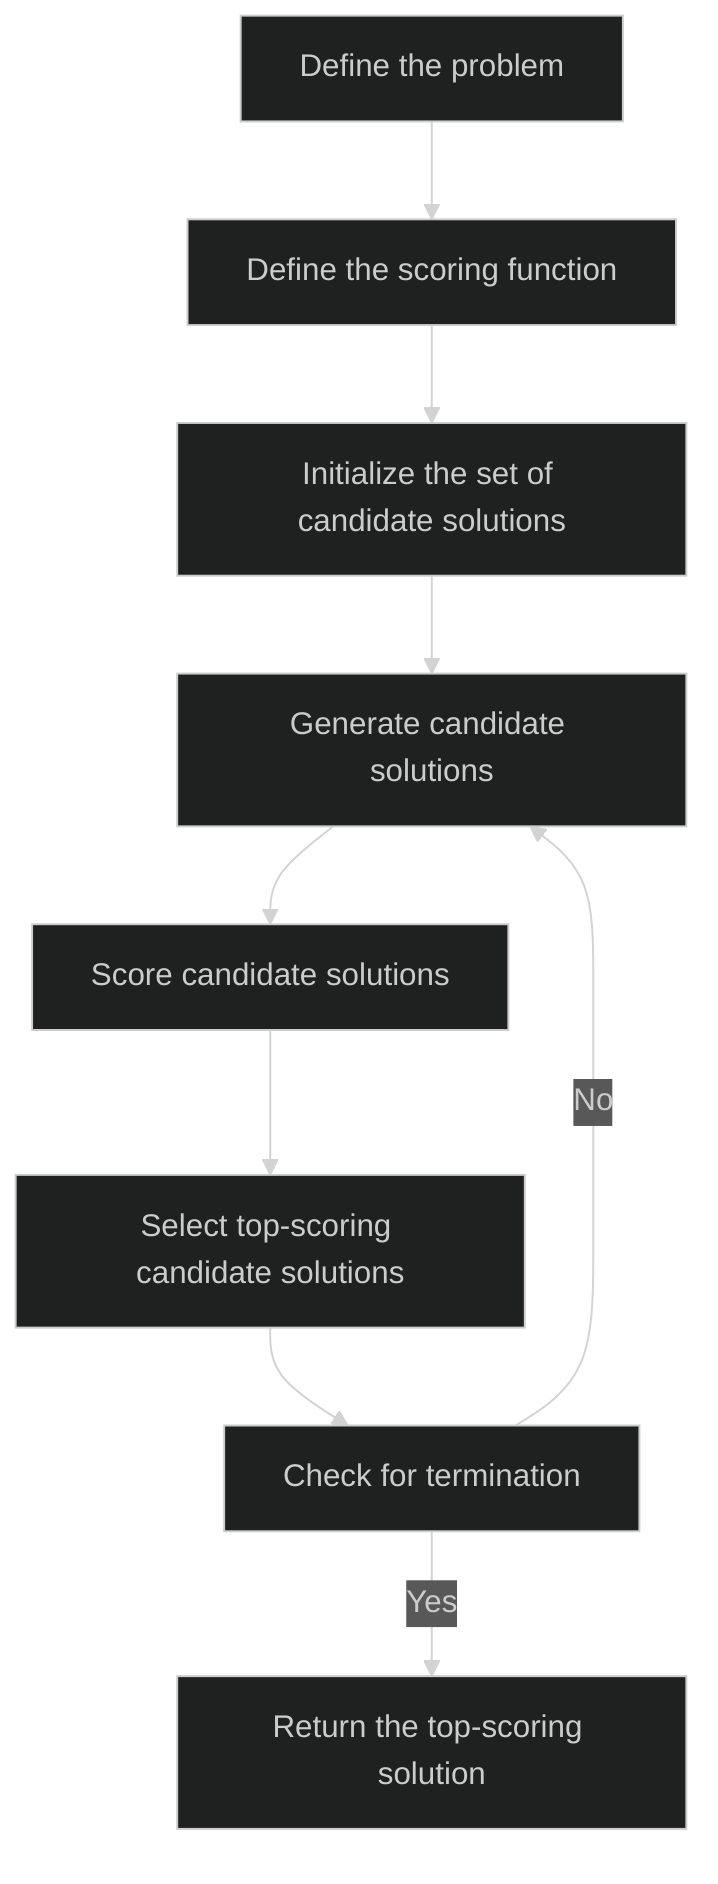 %%{
  init: {
    "securityLevel": "loose",
    "theme": "dark",
    "fontFamily": "Fira Code Medium, Trebuchet MS, Verdana, Arial, Sans-Serif"
  }
}%%

graph TD;
  A[Define the problem] --> B[Define the scoring function];
  B --> C[Initialize the set of candidate solutions];
  C --> D[Generate candidate solutions];
  D --> E[Score candidate solutions];
  E --> F[Select top-scoring candidate solutions];
  F --> G[Check for termination];
  G -->|Yes| H[Return the top-scoring solution];
  G -->|No| D;